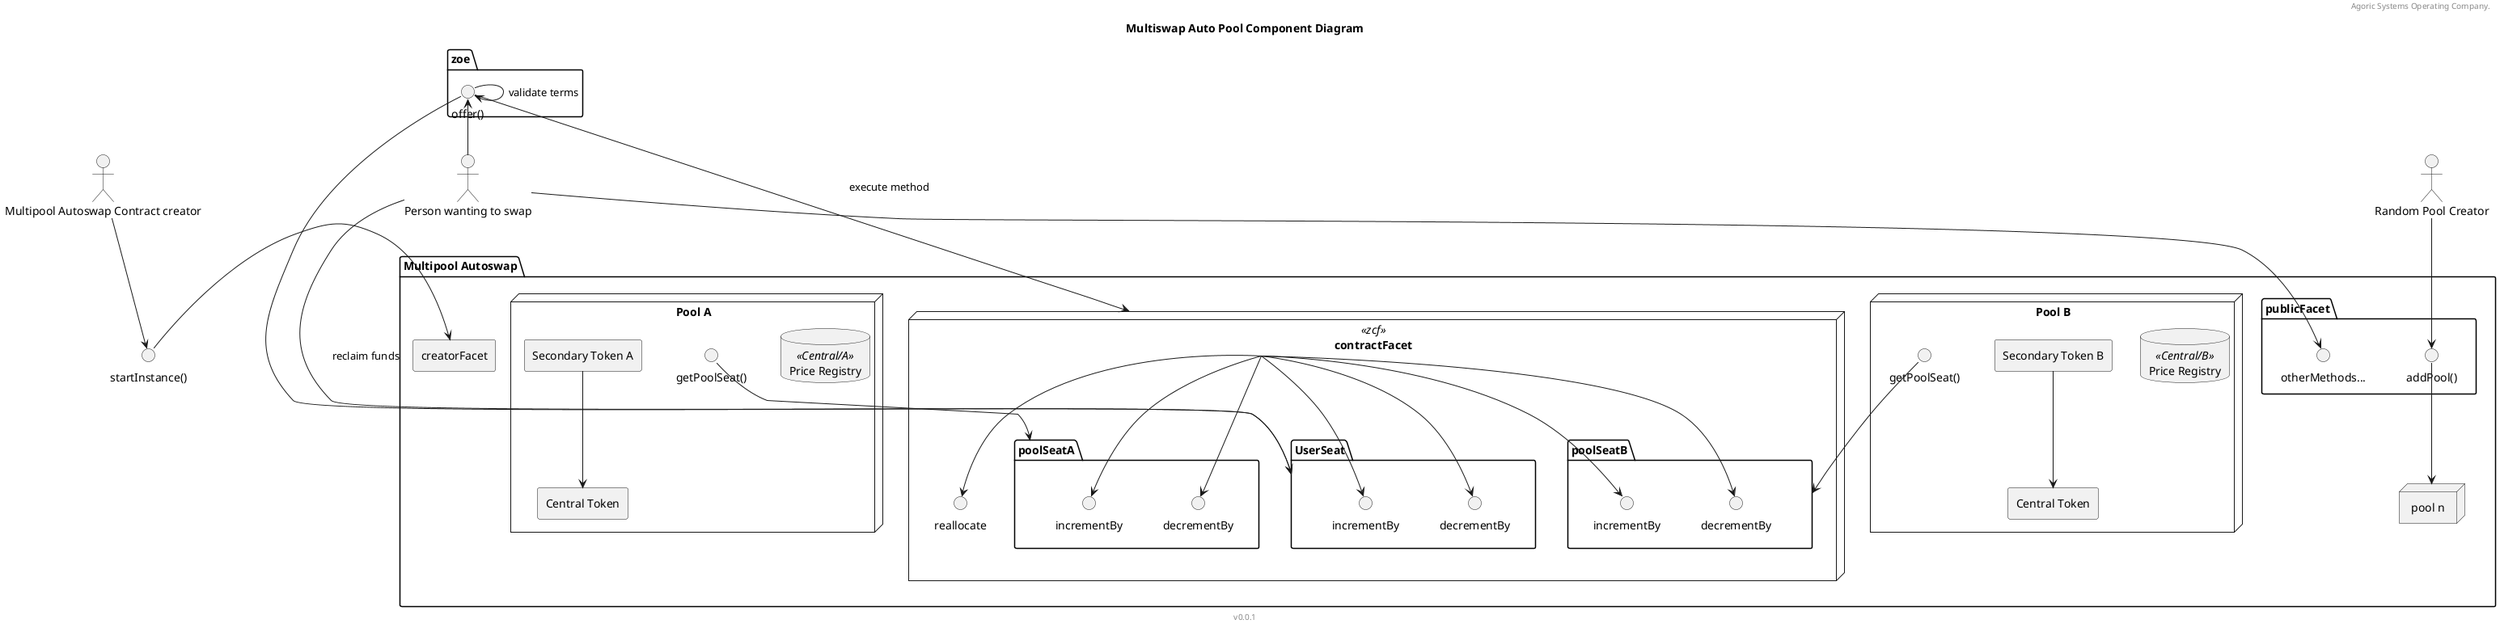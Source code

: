 @startuml
'https://plantuml.com/component-diagram
header Agoric Systems Operating Company.
footer v0.0.1
title Multiswap Auto Pool Component Diagram

skinparam componentStyle rectangle
skinparam defaultTextAlignment center

actor "Multipool Autoswap Contract creator" as cc1
actor "Random Pool Creator" as cc2
actor "Person wanting to swap" as cc3
interface "startInstance()" as si0
package "zoe" as zoe {
    interface "offer()" as offer
}

package "Multipool Autoswap" {
    [creatorFacet] as cf0
    node contractFacet <<zcf>> as conf1 {
        package "poolSeatA" as pa1 {
           interface "incrementBy" as pa1i1
           interface "decrementBy" as pa1i2
        }

        package "poolSeatB" as pa2 {
            interface "incrementBy" as pa2i1
            interface "decrementBy" as pa2i2
        }
        package "UserSeat" as use {
            interface "incrementBy" as usi1
            interface "decrementBy" as usi2
        }

        interface "reallocate" as reall

    }
    package "publicFacet" as pf0 {
        interface "addPool()" as ap
        interface "otherMethods..." as om
    }

    si0 -> cf0


    node "Pool B" as poolb {
        [Central Token] as ct2
        database "Price Registry" <<Central/B>> as pr2
        [Secondary Token B]
        [Secondary Token B] --> ct2
        interface "getPoolSeat()" as gps2
    }

    node "Pool A" as poola {
        [Central Token] as ct1
        database "Price Registry" <<Central/A>> as pr1
        [Secondary Token A]
        [Secondary Token A] --> ct1
        interface "getPoolSeat()" as gps1
    }

    node "pool n" as pooln {
    }

    ap -d-> pooln

    offer --> conf1: execute method

    gps1 -d-> pa1
    gps2 -d-> pa2
    conf1 --> pa1i1
    conf1 --> pa1i2
    conf1 --> pa2i1
    conf1 --> pa2i2
    conf1 --> usi1
    conf1 --> usi2
    conf1 --> reall
}

cc1 --> si0
cc2 --> ap
cc3 -u-> offer
offer -> offer: validate terms

offer -> use
cc3 --r-> use: reclaim funds
cc3 --> om
@enduml